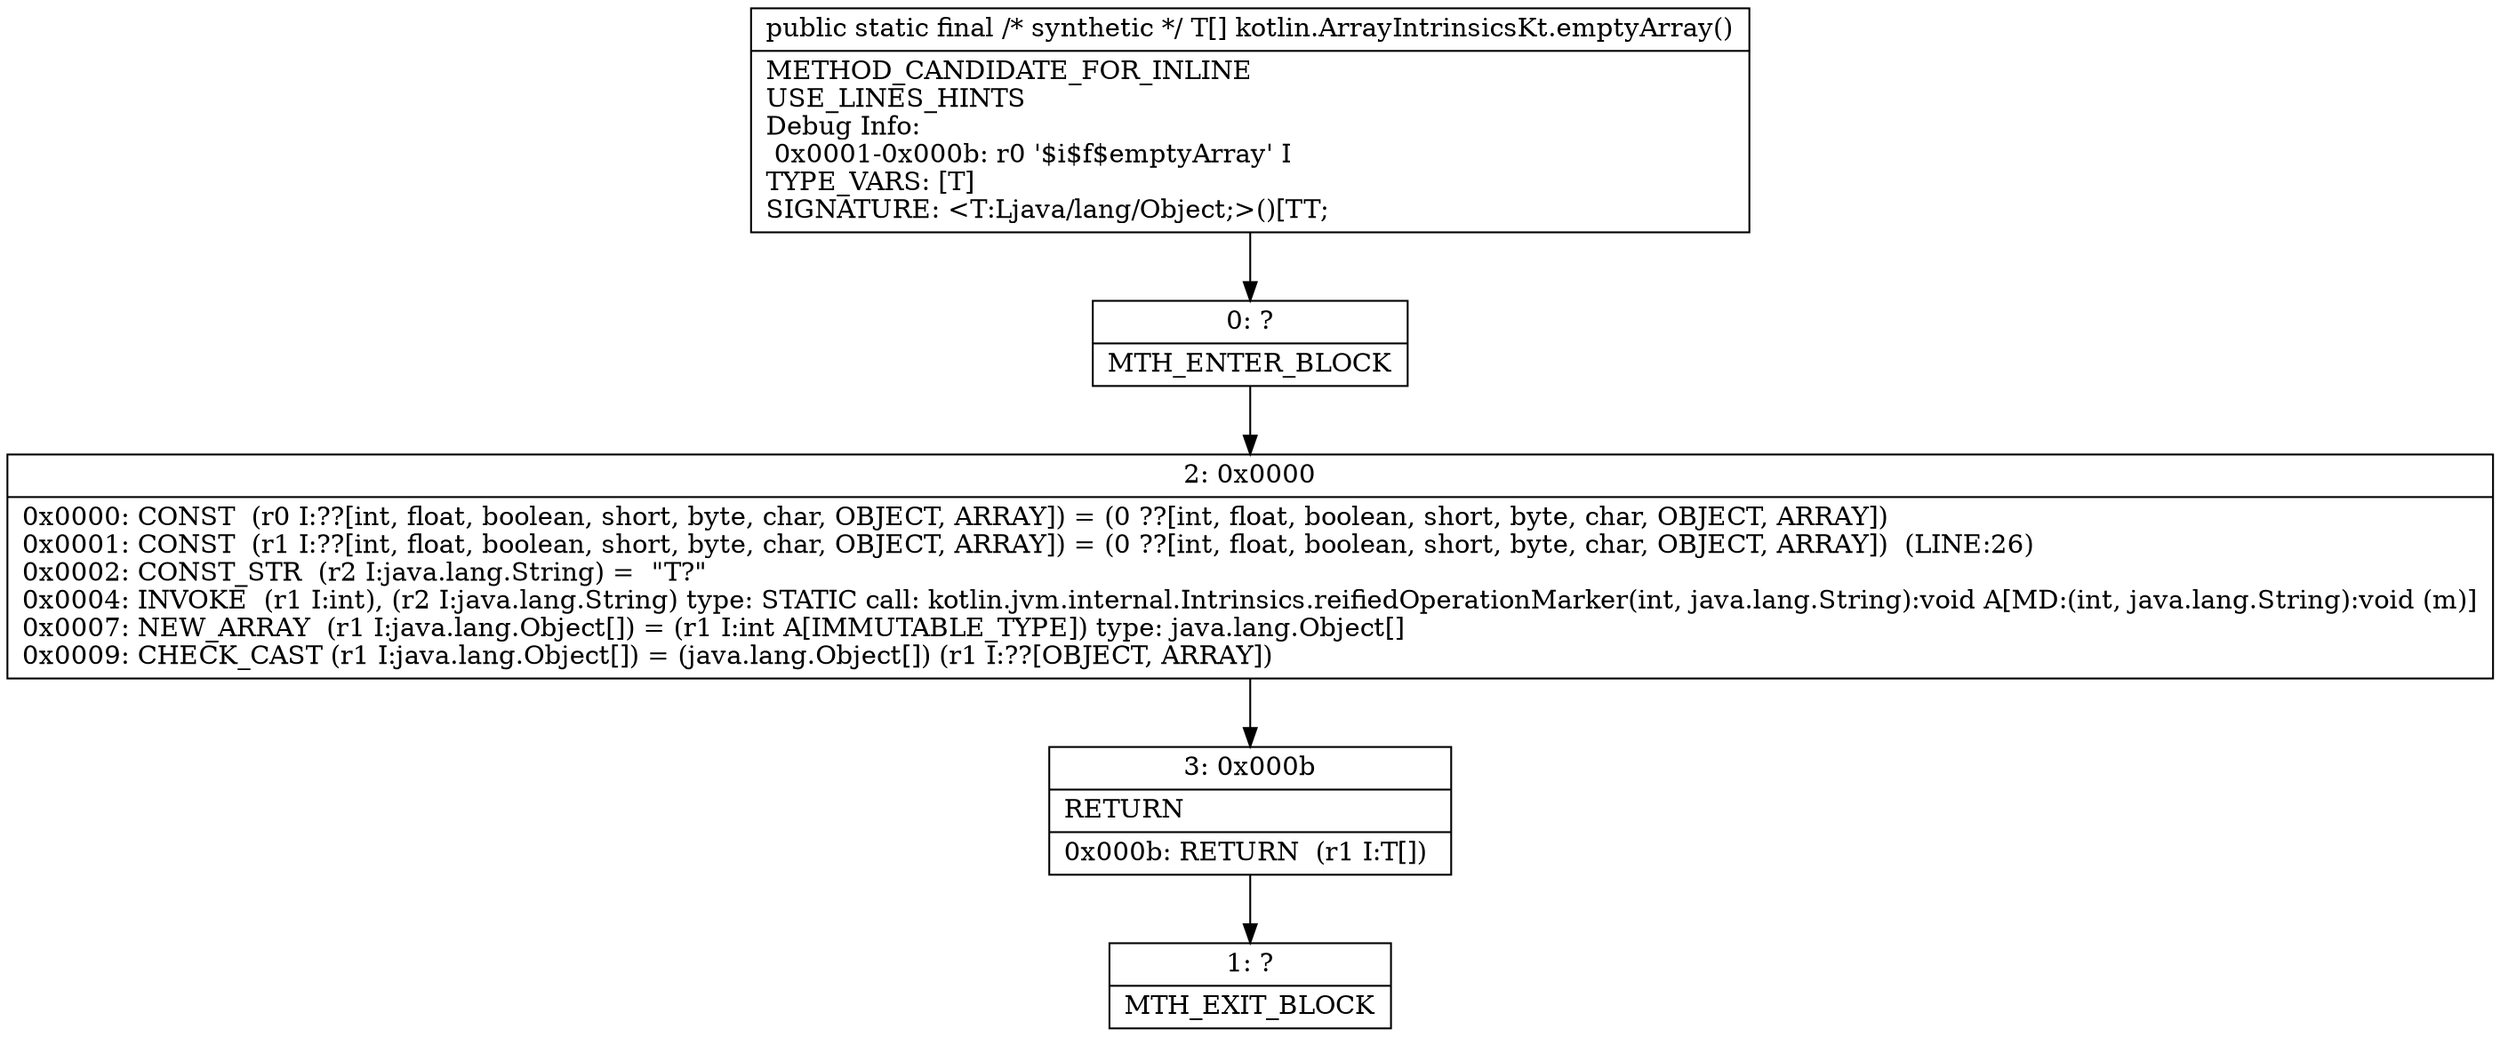 digraph "CFG forkotlin.ArrayIntrinsicsKt.emptyArray()[Ljava\/lang\/Object;" {
Node_0 [shape=record,label="{0\:\ ?|MTH_ENTER_BLOCK\l}"];
Node_2 [shape=record,label="{2\:\ 0x0000|0x0000: CONST  (r0 I:??[int, float, boolean, short, byte, char, OBJECT, ARRAY]) = (0 ??[int, float, boolean, short, byte, char, OBJECT, ARRAY]) \l0x0001: CONST  (r1 I:??[int, float, boolean, short, byte, char, OBJECT, ARRAY]) = (0 ??[int, float, boolean, short, byte, char, OBJECT, ARRAY])  (LINE:26)\l0x0002: CONST_STR  (r2 I:java.lang.String) =  \"T?\" \l0x0004: INVOKE  (r1 I:int), (r2 I:java.lang.String) type: STATIC call: kotlin.jvm.internal.Intrinsics.reifiedOperationMarker(int, java.lang.String):void A[MD:(int, java.lang.String):void (m)]\l0x0007: NEW_ARRAY  (r1 I:java.lang.Object[]) = (r1 I:int A[IMMUTABLE_TYPE]) type: java.lang.Object[] \l0x0009: CHECK_CAST (r1 I:java.lang.Object[]) = (java.lang.Object[]) (r1 I:??[OBJECT, ARRAY]) \l}"];
Node_3 [shape=record,label="{3\:\ 0x000b|RETURN\l|0x000b: RETURN  (r1 I:T[]) \l}"];
Node_1 [shape=record,label="{1\:\ ?|MTH_EXIT_BLOCK\l}"];
MethodNode[shape=record,label="{public static final \/* synthetic *\/ T[] kotlin.ArrayIntrinsicsKt.emptyArray()  | METHOD_CANDIDATE_FOR_INLINE\lUSE_LINES_HINTS\lDebug Info:\l  0x0001\-0x000b: r0 '$i$f$emptyArray' I\lTYPE_VARS: [T]\lSIGNATURE: \<T:Ljava\/lang\/Object;\>()[TT;\l}"];
MethodNode -> Node_0;Node_0 -> Node_2;
Node_2 -> Node_3;
Node_3 -> Node_1;
}


